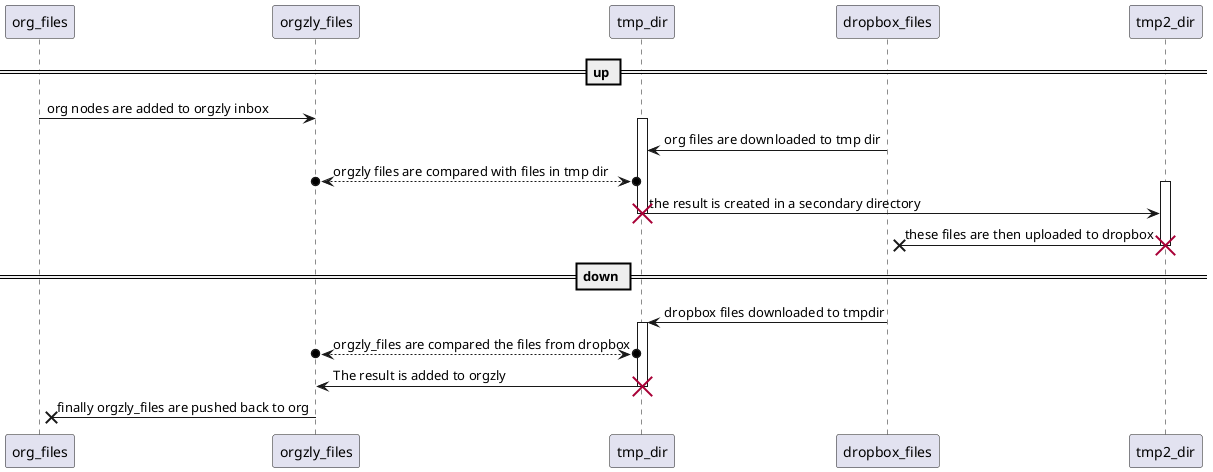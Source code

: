 
     ┌─────────┐                                ┌────────────┐                                        ┌───────┐                           ┌─────────────┐                               ┌────────┐
     │org_files│                                │orgzly_files│                                        │tmp_dir│                           │dropbox_files│                               │tmp2_dir│
     └────┬────┘                                └─────┬──────┘                                        └───┬───┘                           └──────┬──────┘                               └───┬────┘
          │                                           │                                                   │                                      │                                          │
          │                                           │                                         ╔════╗    │                                      │                                          │
══════════╪═══════════════════════════════════════════╪═════════════════════════════════════════╣ up ╠════╪══════════════════════════════════════╪══════════════════════════════════════════╪══════════
          │                                           │                                         ╚════╝    │                                      │                                          │
          │                                           │                                                   │                                      │                                          │
          │    org nodes are added to orgzly inbox    │                                                  ┌┴┐                                     │                                          │
          │───────────────────────────────────────────>                                                  │ │                                     │                                          │
          │                                           │                                                  │ │                                     │                                          │
          │                                           │                                                  │ │ org files are downloaded to tmp dir │                                          │
          │                                           │                                                  │ │ <───────────────────────────────────│                                          │
          │                                           │                                                  │ │                                     │                                          │
          │                                           │ orgzly files are compared with files in tmp dir  \ /                                     │                                         ┌┴┐
          │                                           │ <─ ─ ─ ─ ─ ─ ─ ─ ─ ─ ─ ─ ─ ─ ─ ─ ─ ─ ─ ─ ─ ─ ─ ─>│X│                                     │                                         │ │
          │                                           │                                                  /┬\                                     │                                         │ │
          │                                           │                                                   │                 the result is created in a secondary directory                 \ /
          │                                           │                                                   │ ──────────────────────────────────────────────────────────────────────────────>│X│
          │                                           │                                                   │                                      │                                         /┬\
          │                                           │                                                   │                                      │these files are then uploaded to dropbox  │
          │                                           │                                                   │                                      │<─────────────────────────────────────────│
          │                                           │                                                   │                                      │                                          │
          │                                           │                                                   │                                      │                                          │
          │                                           │                                        ╔══════╗   │                                      │                                          │
══════════╪═══════════════════════════════════════════╪════════════════════════════════════════╣ down ╠═══╪══════════════════════════════════════╪══════════════════════════════════════════╪══════════
          │                                           │                                        ╚══════╝   │                                      │                                          │
          │                                           │                                                   │                                      │                                          │
          │                                           │                                                  ┌┴┐ dropbox files downloaded to tmpdir  │                                          │
          │                                           │                                                  │ │ <───────────────────────────────────│                                          │
          │                                           │                                                  │ │                                     │                                          │
          │                                           │ orgzly_files are compared the files from dropbox \ /                                     │                                          │
          │                                           │ <─ ─ ─ ─ ─ ─ ─ ─ ─ ─ ─ ─ ─ ─ ─ ─ ─ ─ ─ ─ ─ ─ ─ ─>│X│                                     │                                          │
          │                                           │                                                  /┬\                                     │                                          │
          │                                           │           The result is added to orgzly           │                                      │                                          │
          │                                           │ <─────────────────────────────────────────────────│                                      │                                          │
          │                                           │                                                   │                                      │                                          │
          │finally orgzly_files are pushed back to org│                                                   │                                      │                                          │
          │<───────────────────────────────────────────                                                   │                                      │                                          │
     ┌────┴────┐                                ┌─────┴──────┐                                        ┌───┴───┐                           ┌──────┴──────┐                               ┌───┴────┐
     │org_files│                                │orgzly_files│                                        │tmp_dir│                           │dropbox_files│                               │tmp2_dir│
     └─────────┘                                └────────────┘                                        └───────┘                           └─────────────┘                               └────────┘

@startuml
== up ==
org_files -> orgzly_files : org nodes are added to orgzly inbox
activate tmp_dir
dropbox_files -> tmp_dir : org files are downloaded to tmp dir
orgzly_files o<-->o tmp_dir : orgzly files are compared with files in tmp dir
activate tmp2_dir
tmp_dir -> tmp2_dir : the result is created in a secondary directory
destroy tmp_dir
tmp2_dir ->x dropbox_files : these files are then uploaded to dropbox
destroy tmp2_dir
== down ==
tmp_dir <- dropbox_files : dropbox files downloaded to tmpdir
activate tmp_dir
orgzly_files o<-->o tmp_dir : orgzly_files are compared the files from dropbox
tmp_dir -> orgzly_files : The result is added to orgzly
destroy tmp_dir
org_files x<- orgzly_files : finally orgzly_files are pushed back to org
@enduml
